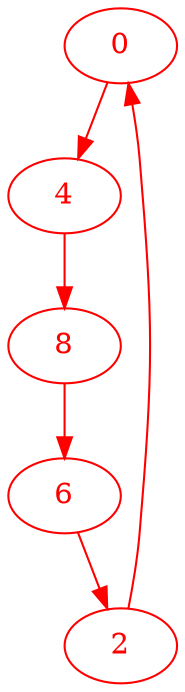 digraph g{
node [color = red, fontcolor=red]; 0 2 4 6 8 ;
0 -> 4 [color=red] ;
2 -> 0 [color=red] ;
4 -> 8 [color=red] ;
6 -> 2 [color=red] ;
8 -> 6 [color=red] ;
}
